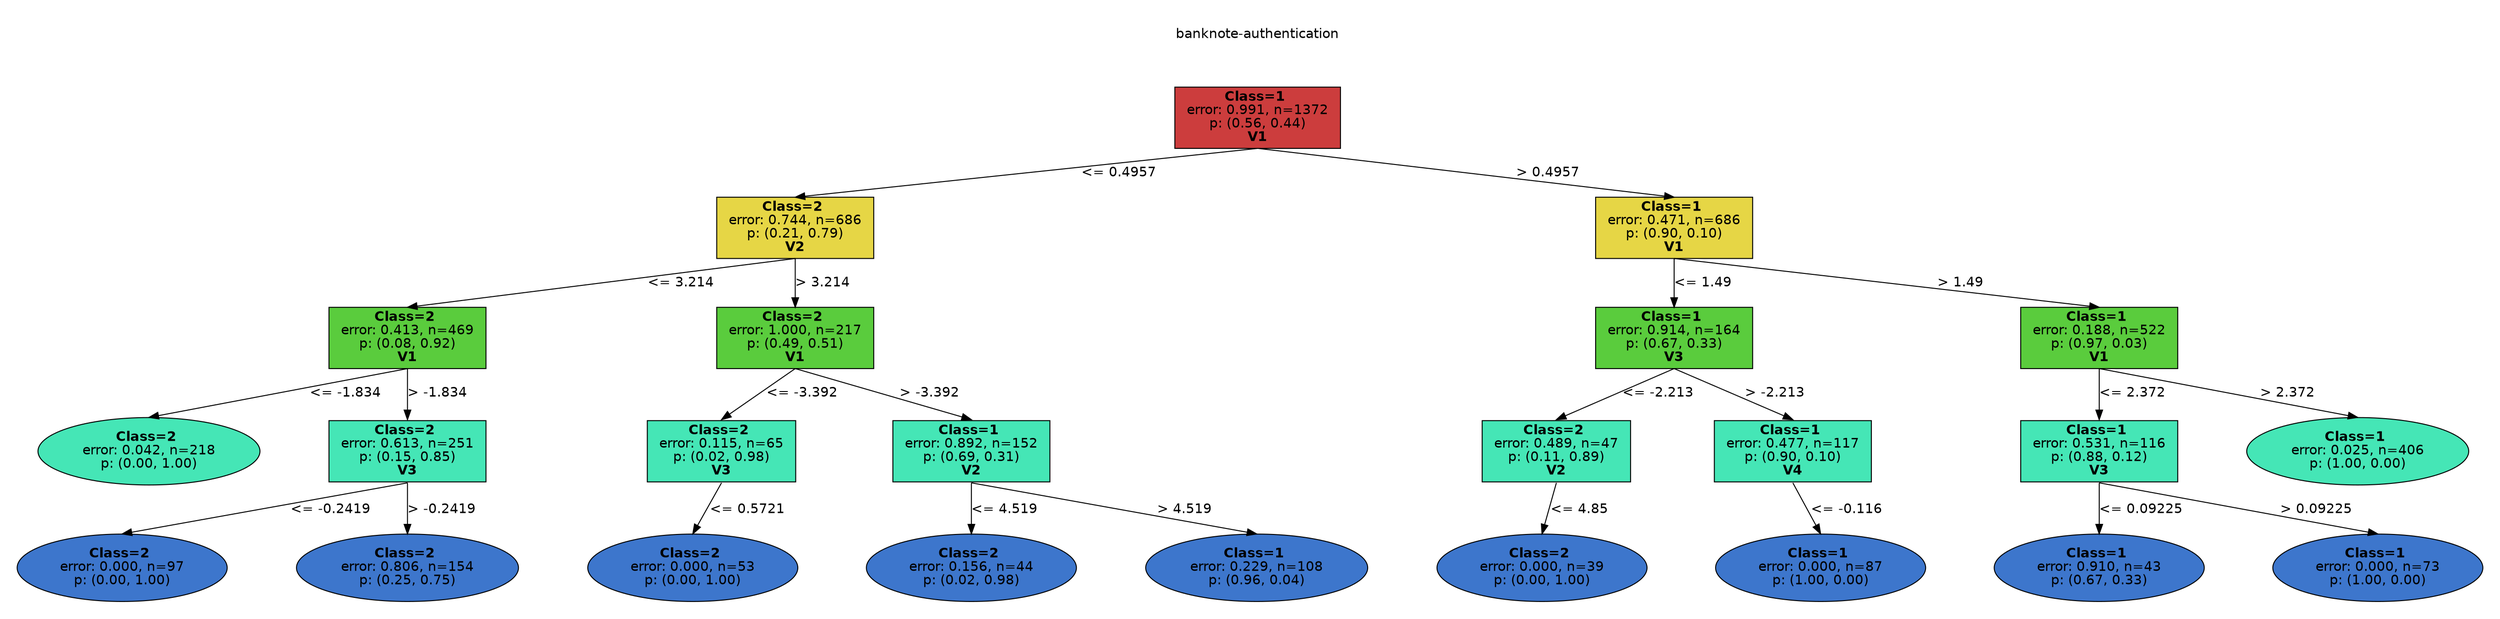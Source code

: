 digraph Tree {
splines=false;
graph [pad=".25", ranksep="0.5", nodesep="1"];
node [shape=rect, style="filled", color="black", fontname="helvetica",fillcolor="white"] ;
edge [fontname="helvetica"] ;
0 [label="banknote-authentication", shape=plaintext];
0:s -> 1:n [style=invis];   
1 [label=<<b> Class=1 </b> <br/> error: 0.991, n=1372 <br/> p: (0.56, 0.44) <br/><b>V1</b>>, fillcolor="0.000 0.7 0.800", shape="rect"];
2 [label=<<b> Class=2 </b> <br/> error: 0.744, n=686 <br/> p: (0.21, 0.79) <br/><b>V2</b>>, fillcolor="0.150 0.7 0.900", shape="rect"];
1:s -> 2:n [label="<= 0.4957"] ;
3 [label=<<b> Class=2 </b> <br/> error: 0.413, n=469 <br/> p: (0.08, 0.92) <br/><b>V1</b>>, fillcolor="0.300 0.7 0.800", shape="rect"];
2:s -> 3:n [label="<= 3.214"] ;
4 [label=<<b> Class=2 </b> <br/> error: 0.042, n=218 <br/> p: (0.00, 1.00) >, fillcolor="0.450 0.7 0.900", shape="oval"];
3:s -> 4:n [label="<= -1.834"] ;
5 [label=<<b> Class=2 </b> <br/> error: 0.613, n=251 <br/> p: (0.15, 0.85) <br/><b>V3</b>>, fillcolor="0.450 0.7 0.900", shape="rect"];
3:s -> 5:n [label="> -1.834"] ;
6 [label=<<b> Class=2 </b> <br/> error: 0.000, n=97 <br/> p: (0.00, 1.00) >, fillcolor="0.600 0.7 0.800", shape="oval"];
5:s -> 6:n [label="<= -0.2419"] ;
7 [label=<<b> Class=2 </b> <br/> error: 0.806, n=154 <br/> p: (0.25, 0.75) >, fillcolor="0.600 0.7 0.800", shape="oval"];
5:s -> 7:n [label="> -0.2419"] ;
8 [label=<<b> Class=2 </b> <br/> error: 1.000, n=217 <br/> p: (0.49, 0.51) <br/><b>V1</b>>, fillcolor="0.300 0.7 0.800", shape="rect"];
2:s -> 8:n [label="> 3.214"] ;
9 [label=<<b> Class=2 </b> <br/> error: 0.115, n=65 <br/> p: (0.02, 0.98) <br/><b>V3</b>>, fillcolor="0.450 0.7 0.900", shape="rect"];
8:s -> 9:n [label="<= -3.392"] ;
10 [label=<<b> Class=2 </b> <br/> error: 0.000, n=53 <br/> p: (0.00, 1.00) >, fillcolor="0.600 0.7 0.800", shape="oval"];
9:s -> 10:n [label="<= 0.5721"] ;
11 [label=<<b> Class=1 </b> <br/> error: 0.892, n=152 <br/> p: (0.69, 0.31) <br/><b>V2</b>>, fillcolor="0.450 0.7 0.900", shape="rect"];
8:s -> 11:n [label="> -3.392"] ;
12 [label=<<b> Class=2 </b> <br/> error: 0.156, n=44 <br/> p: (0.02, 0.98) >, fillcolor="0.600 0.7 0.800", shape="oval"];
11:s -> 12:n [label="<= 4.519"] ;
13 [label=<<b> Class=1 </b> <br/> error: 0.229, n=108 <br/> p: (0.96, 0.04) >, fillcolor="0.600 0.7 0.800", shape="oval"];
11:s -> 13:n [label="> 4.519"] ;
14 [label=<<b> Class=1 </b> <br/> error: 0.471, n=686 <br/> p: (0.90, 0.10) <br/><b>V1</b>>, fillcolor="0.150 0.7 0.900", shape="rect"];
1:s -> 14:n [label="> 0.4957"] ;
15 [label=<<b> Class=1 </b> <br/> error: 0.914, n=164 <br/> p: (0.67, 0.33) <br/><b>V3</b>>, fillcolor="0.300 0.7 0.800", shape="rect"];
14:s -> 15:n [label="<= 1.49"] ;
16 [label=<<b> Class=2 </b> <br/> error: 0.489, n=47 <br/> p: (0.11, 0.89) <br/><b>V2</b>>, fillcolor="0.450 0.7 0.900", shape="rect"];
15:s -> 16:n [label="<= -2.213"] ;
17 [label=<<b> Class=2 </b> <br/> error: 0.000, n=39 <br/> p: (0.00, 1.00) >, fillcolor="0.600 0.7 0.800", shape="oval"];
16:s -> 17:n [label="<= 4.85"] ;
18 [label=<<b> Class=1 </b> <br/> error: 0.477, n=117 <br/> p: (0.90, 0.10) <br/><b>V4</b>>, fillcolor="0.450 0.7 0.900", shape="rect"];
15:s -> 18:n [label="> -2.213"] ;
19 [label=<<b> Class=1 </b> <br/> error: 0.000, n=87 <br/> p: (1.00, 0.00) >, fillcolor="0.600 0.7 0.800", shape="oval"];
18:s -> 19:n [label="<= -0.116"] ;
20 [label=<<b> Class=1 </b> <br/> error: 0.188, n=522 <br/> p: (0.97, 0.03) <br/><b>V1</b>>, fillcolor="0.300 0.7 0.800", shape="rect"];
14:s -> 20:n [label="> 1.49"] ;
21 [label=<<b> Class=1 </b> <br/> error: 0.531, n=116 <br/> p: (0.88, 0.12) <br/><b>V3</b>>, fillcolor="0.450 0.7 0.900", shape="rect"];
20:s -> 21:n [label="<= 2.372"] ;
22 [label=<<b> Class=1 </b> <br/> error: 0.910, n=43 <br/> p: (0.67, 0.33) >, fillcolor="0.600 0.7 0.800", shape="oval"];
21:s -> 22:n [label="<= 0.09225"] ;
23 [label=<<b> Class=1 </b> <br/> error: 0.000, n=73 <br/> p: (1.00, 0.00) >, fillcolor="0.600 0.7 0.800", shape="oval"];
21:s -> 23:n [label="> 0.09225"] ;
24 [label=<<b> Class=1 </b> <br/> error: 0.025, n=406 <br/> p: (1.00, 0.00) >, fillcolor="0.450 0.7 0.900", shape="oval"];
20:s -> 24:n [label="> 2.372"] ;

}